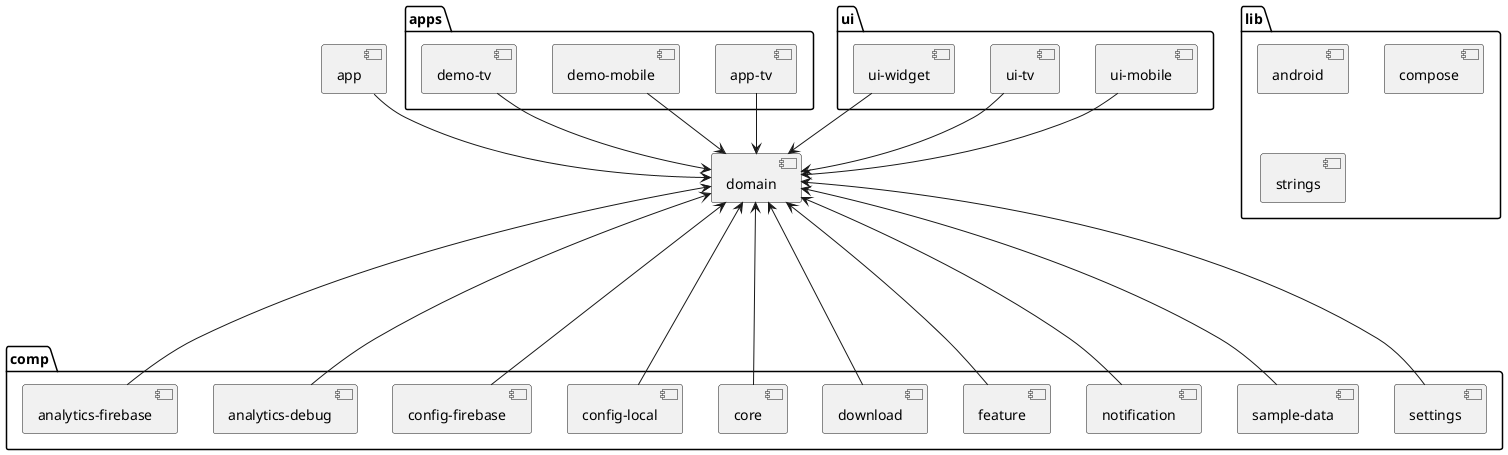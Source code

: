 @startuml
folder "apps" {
  [app-tv]
  [demo-mobile]
  [demo-tv]
}

folder "ui" {
  [ui-mobile]
  [ui-tv]
  [ui-widget]
}

folder "comp" {
  [analytics-firebase]
  [analytics-debug]
  [config-firebase]
  [config-local]
  [core]
  [download]
  [feature]
  [notification]
  [sample-data]
  [settings]
}

folder "lib" {
  [android]
  [compose]
  [strings]
}

[app] --> [domain]

[app-tv] --> [domain]
[demo-mobile] --> [domain]
[demo-tv] --> [domain]

[ui-mobile] --> [domain]
[ui-tv] --> [domain]
[ui-widget] --> [domain]

[analytics-firebase] -up-> [domain]
[analytics-debug] -up-> [domain]
[config-firebase] -up-> [domain]
[config-local] -up-> [domain]
[core] -up---> [domain]
[download] -up-> [domain]
[feature] -up-> [domain]
[notification] -up-> [domain]
[sample-data] -up-> [domain]
[settings] -up-> [domain]
@enduml
